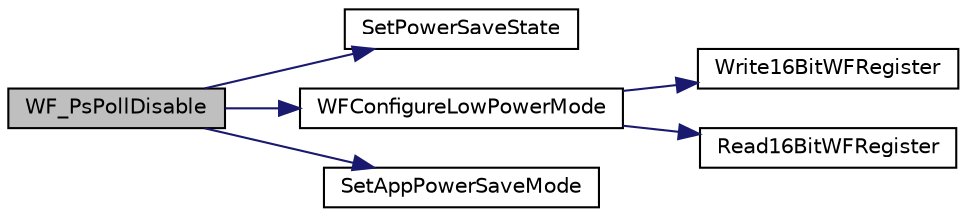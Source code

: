 digraph "WF_PsPollDisable"
{
  edge [fontname="Helvetica",fontsize="10",labelfontname="Helvetica",labelfontsize="10"];
  node [fontname="Helvetica",fontsize="10",shape=record];
  rankdir="LR";
  Node1 [label="WF_PsPollDisable",height=0.2,width=0.4,color="black", fillcolor="grey75", style="filled", fontcolor="black"];
  Node1 -> Node2 [color="midnightblue",fontsize="10",style="solid",fontname="Helvetica"];
  Node2 [label="SetPowerSaveState",height=0.2,width=0.4,color="black", fillcolor="white", style="filled",URL="$_w_f_power_save_8c.html#ae8dbddf91968d096bee605e662cfed1e"];
  Node1 -> Node3 [color="midnightblue",fontsize="10",style="solid",fontname="Helvetica"];
  Node3 [label="WFConfigureLowPowerMode",height=0.2,width=0.4,color="black", fillcolor="white", style="filled",URL="$_w_f_power_save_8c.html#a02f5132f54243c47d24fc6aa0874cfd2"];
  Node3 -> Node4 [color="midnightblue",fontsize="10",style="solid",fontname="Helvetica"];
  Node4 [label="Write16BitWFRegister",height=0.2,width=0.4,color="black", fillcolor="white", style="filled",URL="$_w_f_driver_prv_8h.html#a914c1bea2233e373d5f6180b0be32b03"];
  Node3 -> Node5 [color="midnightblue",fontsize="10",style="solid",fontname="Helvetica"];
  Node5 [label="Read16BitWFRegister",height=0.2,width=0.4,color="black", fillcolor="white", style="filled",URL="$_w_f_driver_prv_8h.html#a0bf9eb8a56860f2fccbf68f53ca8eb46"];
  Node1 -> Node6 [color="midnightblue",fontsize="10",style="solid",fontname="Helvetica"];
  Node6 [label="SetAppPowerSaveMode",height=0.2,width=0.4,color="black", fillcolor="white", style="filled",URL="$_w_f_power_save_8c.html#a7e8fdb1da5c02d1c1c3cba8e0d20554e"];
}
